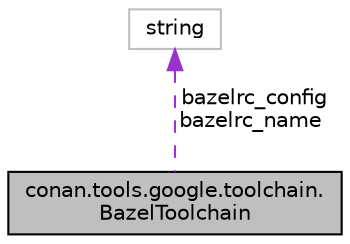digraph "conan.tools.google.toolchain.BazelToolchain"
{
 // LATEX_PDF_SIZE
  edge [fontname="Helvetica",fontsize="10",labelfontname="Helvetica",labelfontsize="10"];
  node [fontname="Helvetica",fontsize="10",shape=record];
  Node1 [label="conan.tools.google.toolchain.\lBazelToolchain",height=0.2,width=0.4,color="black", fillcolor="grey75", style="filled", fontcolor="black",tooltip=" "];
  Node2 -> Node1 [dir="back",color="darkorchid3",fontsize="10",style="dashed",label=" bazelrc_config\nbazelrc_name" ];
  Node2 [label="string",height=0.2,width=0.4,color="grey75", fillcolor="white", style="filled",tooltip=" "];
}
